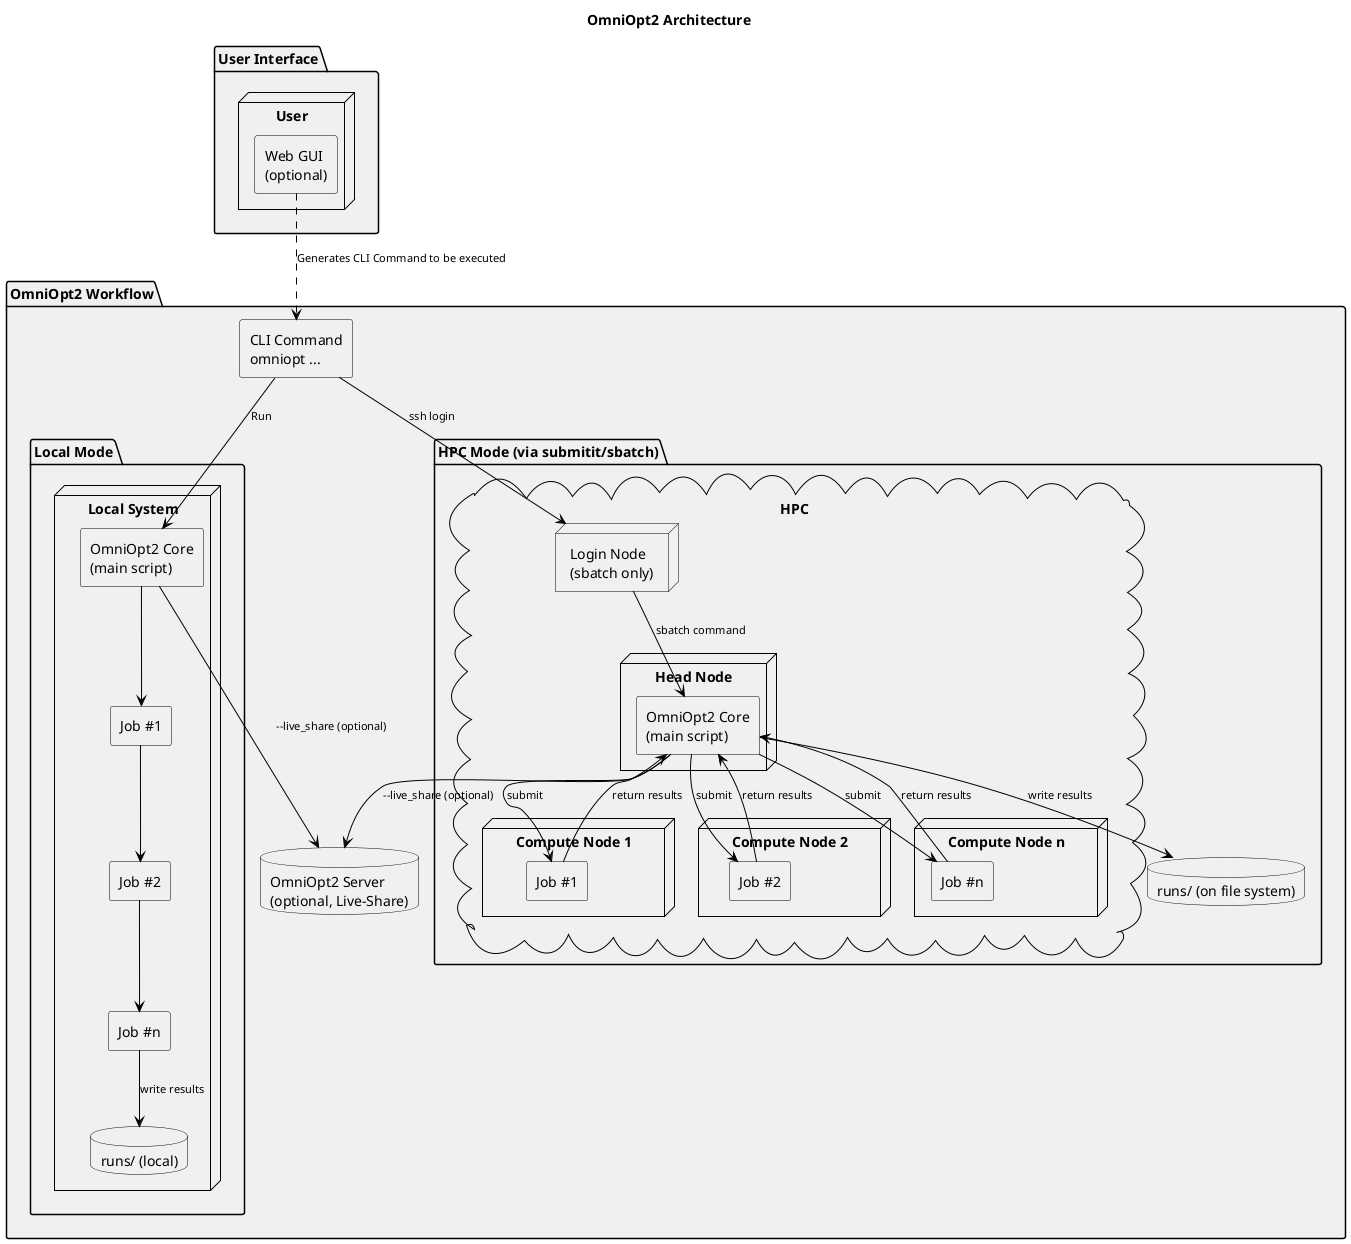 @startuml

!if (MODE_DARK == "true")
  skinparam backgroundColor #000000
  skinparam defaultFontColor #ffffff
  skinparam titleFontColor #ffffff
  skinparam componentFontColor #ffffff
  skinparam nodeFontColor #ffffff
  skinparam databaseFontColor #ffffff
  skinparam arrowColor #ffffff
  skinparam ArrowFontColor #ffffff

  skinparam componentBackgroundColor #2d2d2d
  skinparam nodeBackgroundColor #2d2d2d
  skinparam databaseBackgroundColor #2d2d2d
  skinparam packageBackgroundColor #2d2d2d
  skinparam cloudBackgroundColor #2d2d2d

  skinparam componentBorderColor #ffffff
  skinparam nodeBorderColor #ffffff
  skinparam databaseBorderColor #ffffff
  skinparam packageBorderColor #ffffff
  skinparam cloudBorderColor #ffffff
  skinparam rectangleBorderColor #ffffff
!else
  skinparam backgroundColor #ffffff
  skinparam defaultFontColor #000000
  skinparam titleFontColor #000000
  skinparam componentFontColor #000000
  skinparam nodeFontColor #000000
  skinparam databaseFontColor #000000
  skinparam arrowColor #000000
  skinparam ArrowFontColor #000000

  skinparam componentBackgroundColor #f0f0f0
  skinparam nodeBackgroundColor #f0f0f0
  skinparam databaseBackgroundColor #f0f0f0
  skinparam packageBackgroundColor #f0f0f0
  skinparam cloudBackgroundColor #f0f0f0

  skinparam componentBorderColor #000000
  skinparam nodeBorderColor #000000
  skinparam databaseBorderColor #000000
  skinparam packageBorderColor #000000
  skinparam cloudBorderColor #000000
  skinparam rectangleBorderColor #000000
!endif

skinparam componentStyle rectangle
skinparam defaultFontName Monospace
skinparam ArrowFontSize 11

title OmniOpt2 Architecture

package "User Interface" {
  node "User" {
    component "Web GUI\n(optional)" as GUI
  }
}

package "OmniOpt2 Workflow" {

  component "CLI Command\nomniopt ..." as CLI

  GUI ..> CLI : Generates CLI Command to be executed

  database "OmniOpt2 Server\n(optional, Live-Share)" as OmniOpt2Server

  package "Local Mode" {
    node "Local System" {
      component "OmniOpt2 Core\n(main script)" as LocalCore
      component "Job #1" as LocalJobs1
      component "Job #2" as LocalJobs2
      component "Job #n" as LocalJobs3
      database "runs/ (local)" as LocalRuns
    }

    CLI --> LocalCore : Run
    LocalCore --> LocalJobs1
    LocalJobs1 --> LocalJobs2
    LocalJobs2 --> LocalJobs3
    LocalJobs3 --> LocalRuns : write results
    LocalCore --> OmniOpt2Server : --live_share (optional)
  }

  package "HPC Mode (via submitit/sbatch)" {

    cloud "HPC" {

      node "Login Node\n(sbatch only)" as LoginNode

      node "Head Node" {
        component "OmniOpt2 Core\n(main script)" as HPCMaster
      }

      node "Compute Node 1" {
        component "Job #1" as Job1
      }

      node "Compute Node 2" {
        component "Job #2" as Job2
      }

      node "Compute Node n" {
        component "Job #n" as Job3
      }
    }

    database "runs/ (on file system)" as HPCRuns

    CLI --> LoginNode : ssh login
    LoginNode --> HPCMaster : sbatch command

    HPCMaster --> Job1 : submit
    HPCMaster --> Job2 : submit
    HPCMaster --> Job3 : submit

    Job1 -down-> HPCMaster : return results
    Job2 -down-> HPCMaster : return results
    Job3 -down-> HPCMaster : return results

    HPCMaster --> HPCRuns : write results
    HPCMaster --> OmniOpt2Server : --live_share (optional)
  }
}

@enduml
